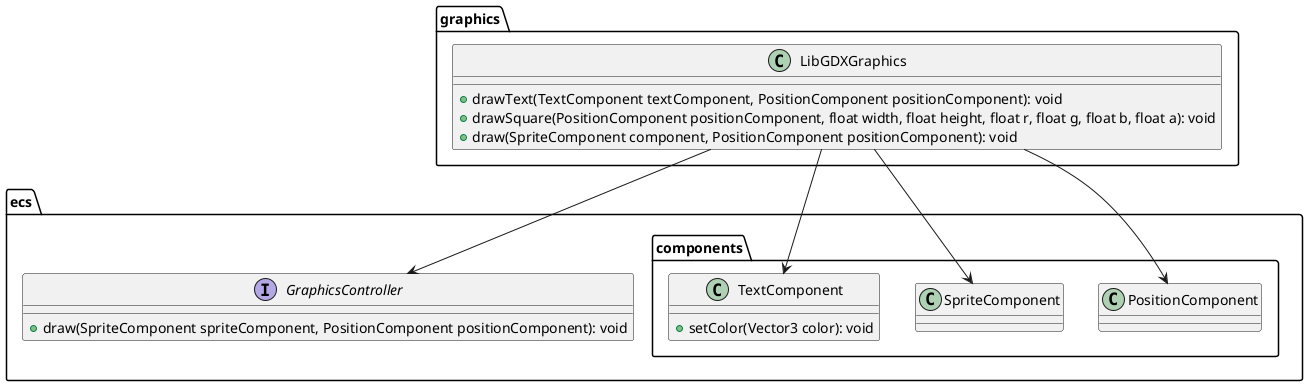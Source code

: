 @startuml
package graphics {
	
	class "LibGDXGraphics" as graphicsLibGDXGraphics {
		+drawText(TextComponent textComponent, PositionComponent positionComponent): void 
		+drawSquare(PositionComponent positionComponent, float width, float height, float r, float g, float b, float a): void 
		+draw(SpriteComponent component, PositionComponent positionComponent): void 
	}
}
package ecs.components {
	
	class "PositionComponent" as ecscomponentsPositionComponent {
	}
	
	class "SpriteComponent" as ecscomponentsSpriteComponent {
	}
	
	class "TextComponent" as ecscomponentsTextComponent {
		+setColor(Vector3 color): void 
	}
}
package ecs {
	
	interface "GraphicsController" as ecsGraphicsController {
		+draw(SpriteComponent spriteComponent, PositionComponent positionComponent): void
	}
}
graphicsLibGDXGraphics --> ecscomponentsSpriteComponent
graphicsLibGDXGraphics --> ecscomponentsTextComponent
graphicsLibGDXGraphics --> ecscomponentsPositionComponent
graphicsLibGDXGraphics --> ecsGraphicsController
@enduml